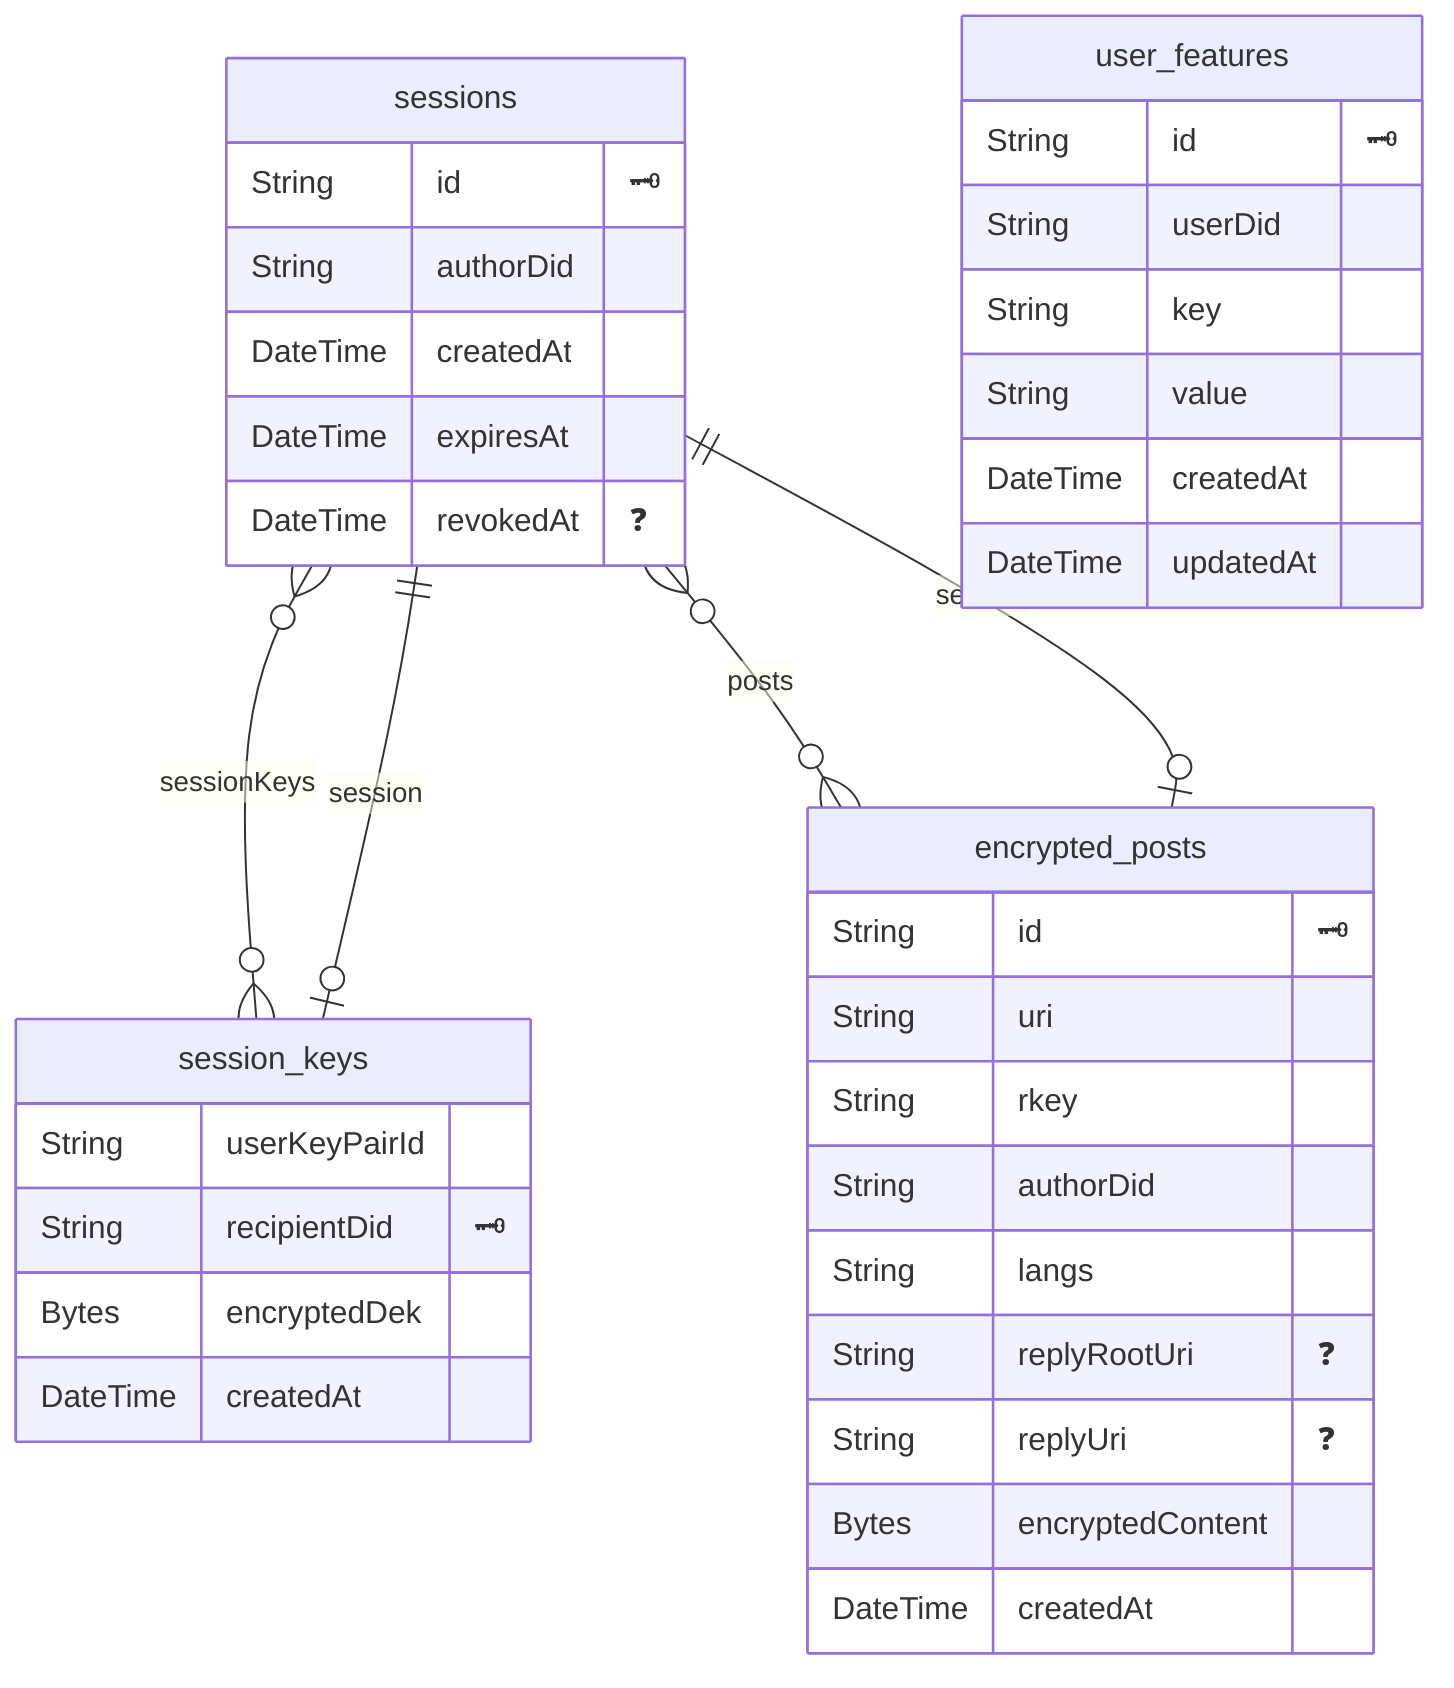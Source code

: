 erDiagram

  "sessions" {
    String id "🗝️"
    String authorDid 
    DateTime createdAt 
    DateTime expiresAt 
    DateTime revokedAt "❓"
    }
  

  "session_keys" {
    String userKeyPairId 
    String recipientDid "🗝️"
    Bytes encryptedDek 
    DateTime createdAt 
    }
  

  "encrypted_posts" {
    String id "🗝️"
    String uri 
    String rkey 
    String authorDid 
    String langs 
    String replyRootUri "❓"
    String replyUri "❓"
    Bytes encryptedContent 
    DateTime createdAt 
    }
  

  "user_features" {
    String id "🗝️"
    String userDid 
    String key 
    String value 
    DateTime createdAt 
    DateTime updatedAt 
    }
  
    "sessions" o{--}o "session_keys" : "sessionKeys"
    "sessions" o{--}o "encrypted_posts" : "posts"
    "session_keys" o|--|| "sessions" : "session"
    "encrypted_posts" o|--|| "sessions" : "session"